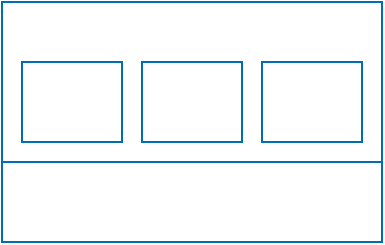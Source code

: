 <mxfile>
    <diagram id="awwQLbMp61nxiMoSuy3x" name="Page-1">
        <mxGraphModel dx="536" dy="540" grid="1" gridSize="10" guides="1" tooltips="1" connect="1" arrows="1" fold="1" page="1" pageScale="1" pageWidth="850" pageHeight="1100" math="0" shadow="0">
            <root>
                <mxCell id="0"/>
                <mxCell id="1" parent="0"/>
                <mxCell id="2" value="Computador anfritrión" style="rounded=0;whiteSpace=wrap;html=1;fillColor=none;fontColor=light-dark(#FFFFFF,#006EAF);strokeColor=light-dark(#006EAF,#006EAF);verticalAlign=top;" vertex="1" parent="1">
                    <mxGeometry x="40" y="50" width="190" height="80" as="geometry"/>
                </mxCell>
                <mxCell id="3" value="Hipervisor" style="rounded=0;whiteSpace=wrap;html=1;fillColor=none;fontColor=light-dark(#FFFFFF,#006EAF);strokeColor=light-dark(#006EAF,#006EAF);" vertex="1" parent="1">
                    <mxGeometry x="40" y="130" width="190" height="40" as="geometry"/>
                </mxCell>
                <mxCell id="4" value="VM1" style="rounded=0;whiteSpace=wrap;html=1;fillColor=none;fontColor=light-dark(#FFFFFF,#006EAF);strokeColor=light-dark(#006EAF,#006EAF);" vertex="1" parent="1">
                    <mxGeometry x="50" y="80" width="50" height="40" as="geometry"/>
                </mxCell>
                <mxCell id="5" value="VM2" style="rounded=0;whiteSpace=wrap;html=1;fillColor=none;fontColor=light-dark(#FFFFFF,#006EAF);strokeColor=light-dark(#006EAF,#006EAF);" vertex="1" parent="1">
                    <mxGeometry x="110" y="80" width="50" height="40" as="geometry"/>
                </mxCell>
                <mxCell id="6" value="VM3" style="rounded=0;whiteSpace=wrap;html=1;fillColor=none;fontColor=light-dark(#FFFFFF,#006EAF);strokeColor=light-dark(#006EAF,#006EAF);" vertex="1" parent="1">
                    <mxGeometry x="170" y="80" width="50" height="40" as="geometry"/>
                </mxCell>
            </root>
        </mxGraphModel>
    </diagram>
</mxfile>